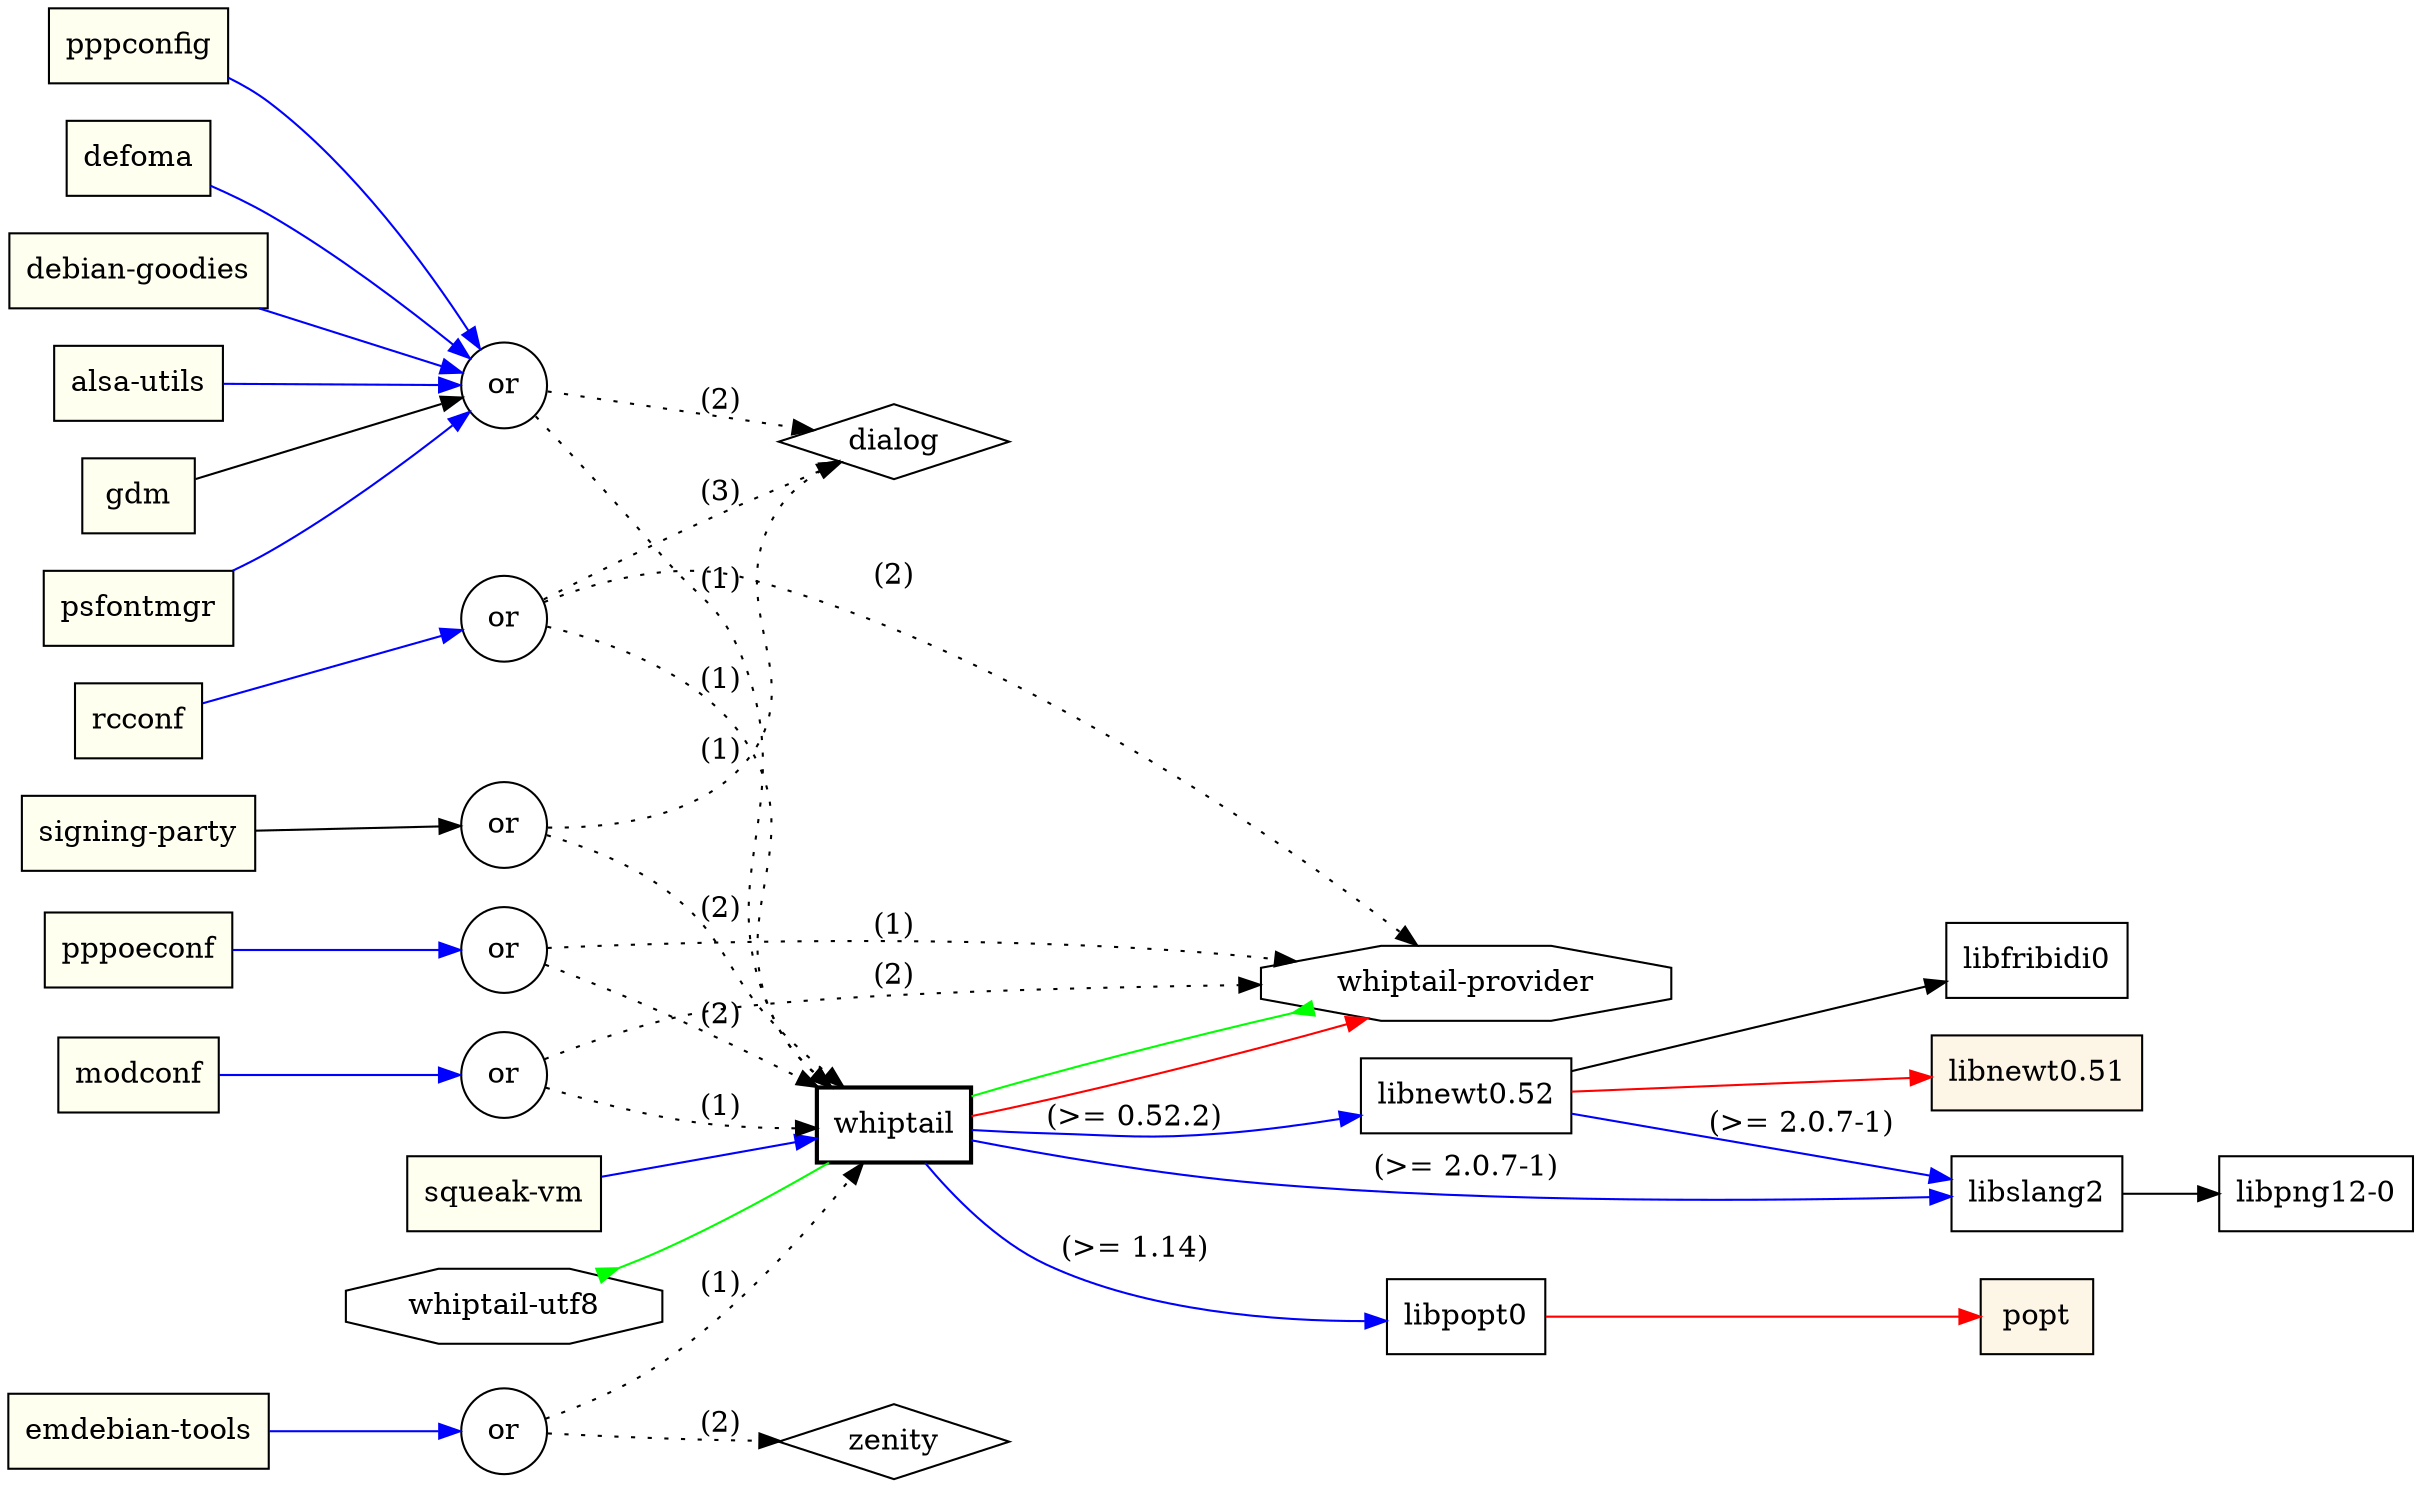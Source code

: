 digraph "whiptail" {
	rankdir=LR;
	node [shape=box];
	"whiptail" -> "libnewt0.52" [color=blue,label="(>= 0.52.2)"];
	"libnewt0.52" -> "libslang2" [color=blue,label="(>= 2.0.7-1)"];
	"libslang2" -> "libpng12-0";
	"libnewt0.52" -> "libfribidi0";
	"libnewt0.52" -> "libnewt0.51" [color=red];
	"whiptail" -> "libpopt0" [color=blue,label="(>= 1.14)"];
	"libpopt0" -> "popt" [color=red];
	"whiptail" -> "libslang2" [color=blue,label="(>= 2.0.7-1)"];
	"whiptail" -> "whiptail-provider" [color=red];
	"whiptail-utf8" -> "whiptail" [dir=back,arrowtail=inv,color=green];
	"whiptail-utf8" [shape=octagon];
	"whiptail-provider" -> "whiptail" [dir=back,arrowtail=inv,color=green];
	"whiptail-provider" [shape=octagon];
	"squeak-vm" -> "whiptail" [color=blue];
	"pds1" -> "whiptail" [style=dotted,label="(1)"];
	"pds1" -> "whiptail-provider" [style=dotted,label="(2)"];
	"pds1" -> "dialog" [style=dotted,label="(3)"];
	"pds1" [shape=circle,label=or];
	"rcconf" -> "pds1" [color=blue];
	"pds2" -> "whiptail" [style=dotted,label="(1)"];
	"pds2" -> "dialog" [style=dotted,label="(2)"];
	"pds2" [shape=circle,label=or];
	"psfontmgr" -> "pds2" [color=blue];
	"pds3" -> "whiptail-provider" [style=dotted,label="(1)"];
	"pds3" -> "whiptail" [style=dotted,label="(2)"];
	"pds3" [shape=circle,label=or];
	"pppoeconf" -> "pds3" [color=blue];
	"pppconfig" -> "pds2" [color=blue];
	"pds4" -> "whiptail" [style=dotted,label="(1)"];
	"pds4" -> "whiptail-provider" [style=dotted,label="(2)"];
	"pds4" [shape=circle,label=or];
	"modconf" -> "pds4" [color=blue];
	"pds5" -> "whiptail" [style=dotted,label="(1)"];
	"pds5" -> "zenity" [style=dotted,label="(2)"];
	"pds5" [shape=circle,label=or];
	"emdebian-tools" -> "pds5" [color=blue];
	"defoma" -> "pds2" [color=blue];
	"debian-goodies" -> "pds2" [color=blue];
	"alsa-utils" -> "pds2" [color=blue];
	"pds6" -> "dialog" [style=dotted,label="(1)"];
	"pds6" -> "whiptail" [style=dotted,label="(2)"];
	"pds6" [shape=circle,label=or];
	"signing-party" -> "pds6";
	"gdm" -> "pds2";
	"squeak-vm" [style=filled,fillcolor=ivory];
	"rcconf" [style=filled,fillcolor=ivory];
	"psfontmgr" [style=filled,fillcolor=ivory];
	"pppoeconf" [style=filled,fillcolor=ivory];
	"pppconfig" [style=filled,fillcolor=ivory];
	"modconf" [style=filled,fillcolor=ivory];
	"emdebian-tools" [style=filled,fillcolor=ivory];
	"defoma" [style=filled,fillcolor=ivory];
	"debian-goodies" [style=filled,fillcolor=ivory];
	"alsa-utils" [style=filled,fillcolor=ivory];
	"signing-party" [style=filled,fillcolor=ivory];
	"gdm" [style=filled,fillcolor=ivory];
	"rcconf" [style=filled,fillcolor=ivory];
	"pppoeconf" [style=filled,fillcolor=ivory];
	"modconf" [style=filled,fillcolor=ivory];
	"whiptail" [style="setlinewidth(2)"]
	"libnewt0.51" [style=filled,fillcolor=oldlace];
	"popt" [style=filled,fillcolor=oldlace];
	"dialog" [shape=diamond];
	"zenity" [shape=diamond];
}
// Excluded dependencies:
// libc6 zlib1g
